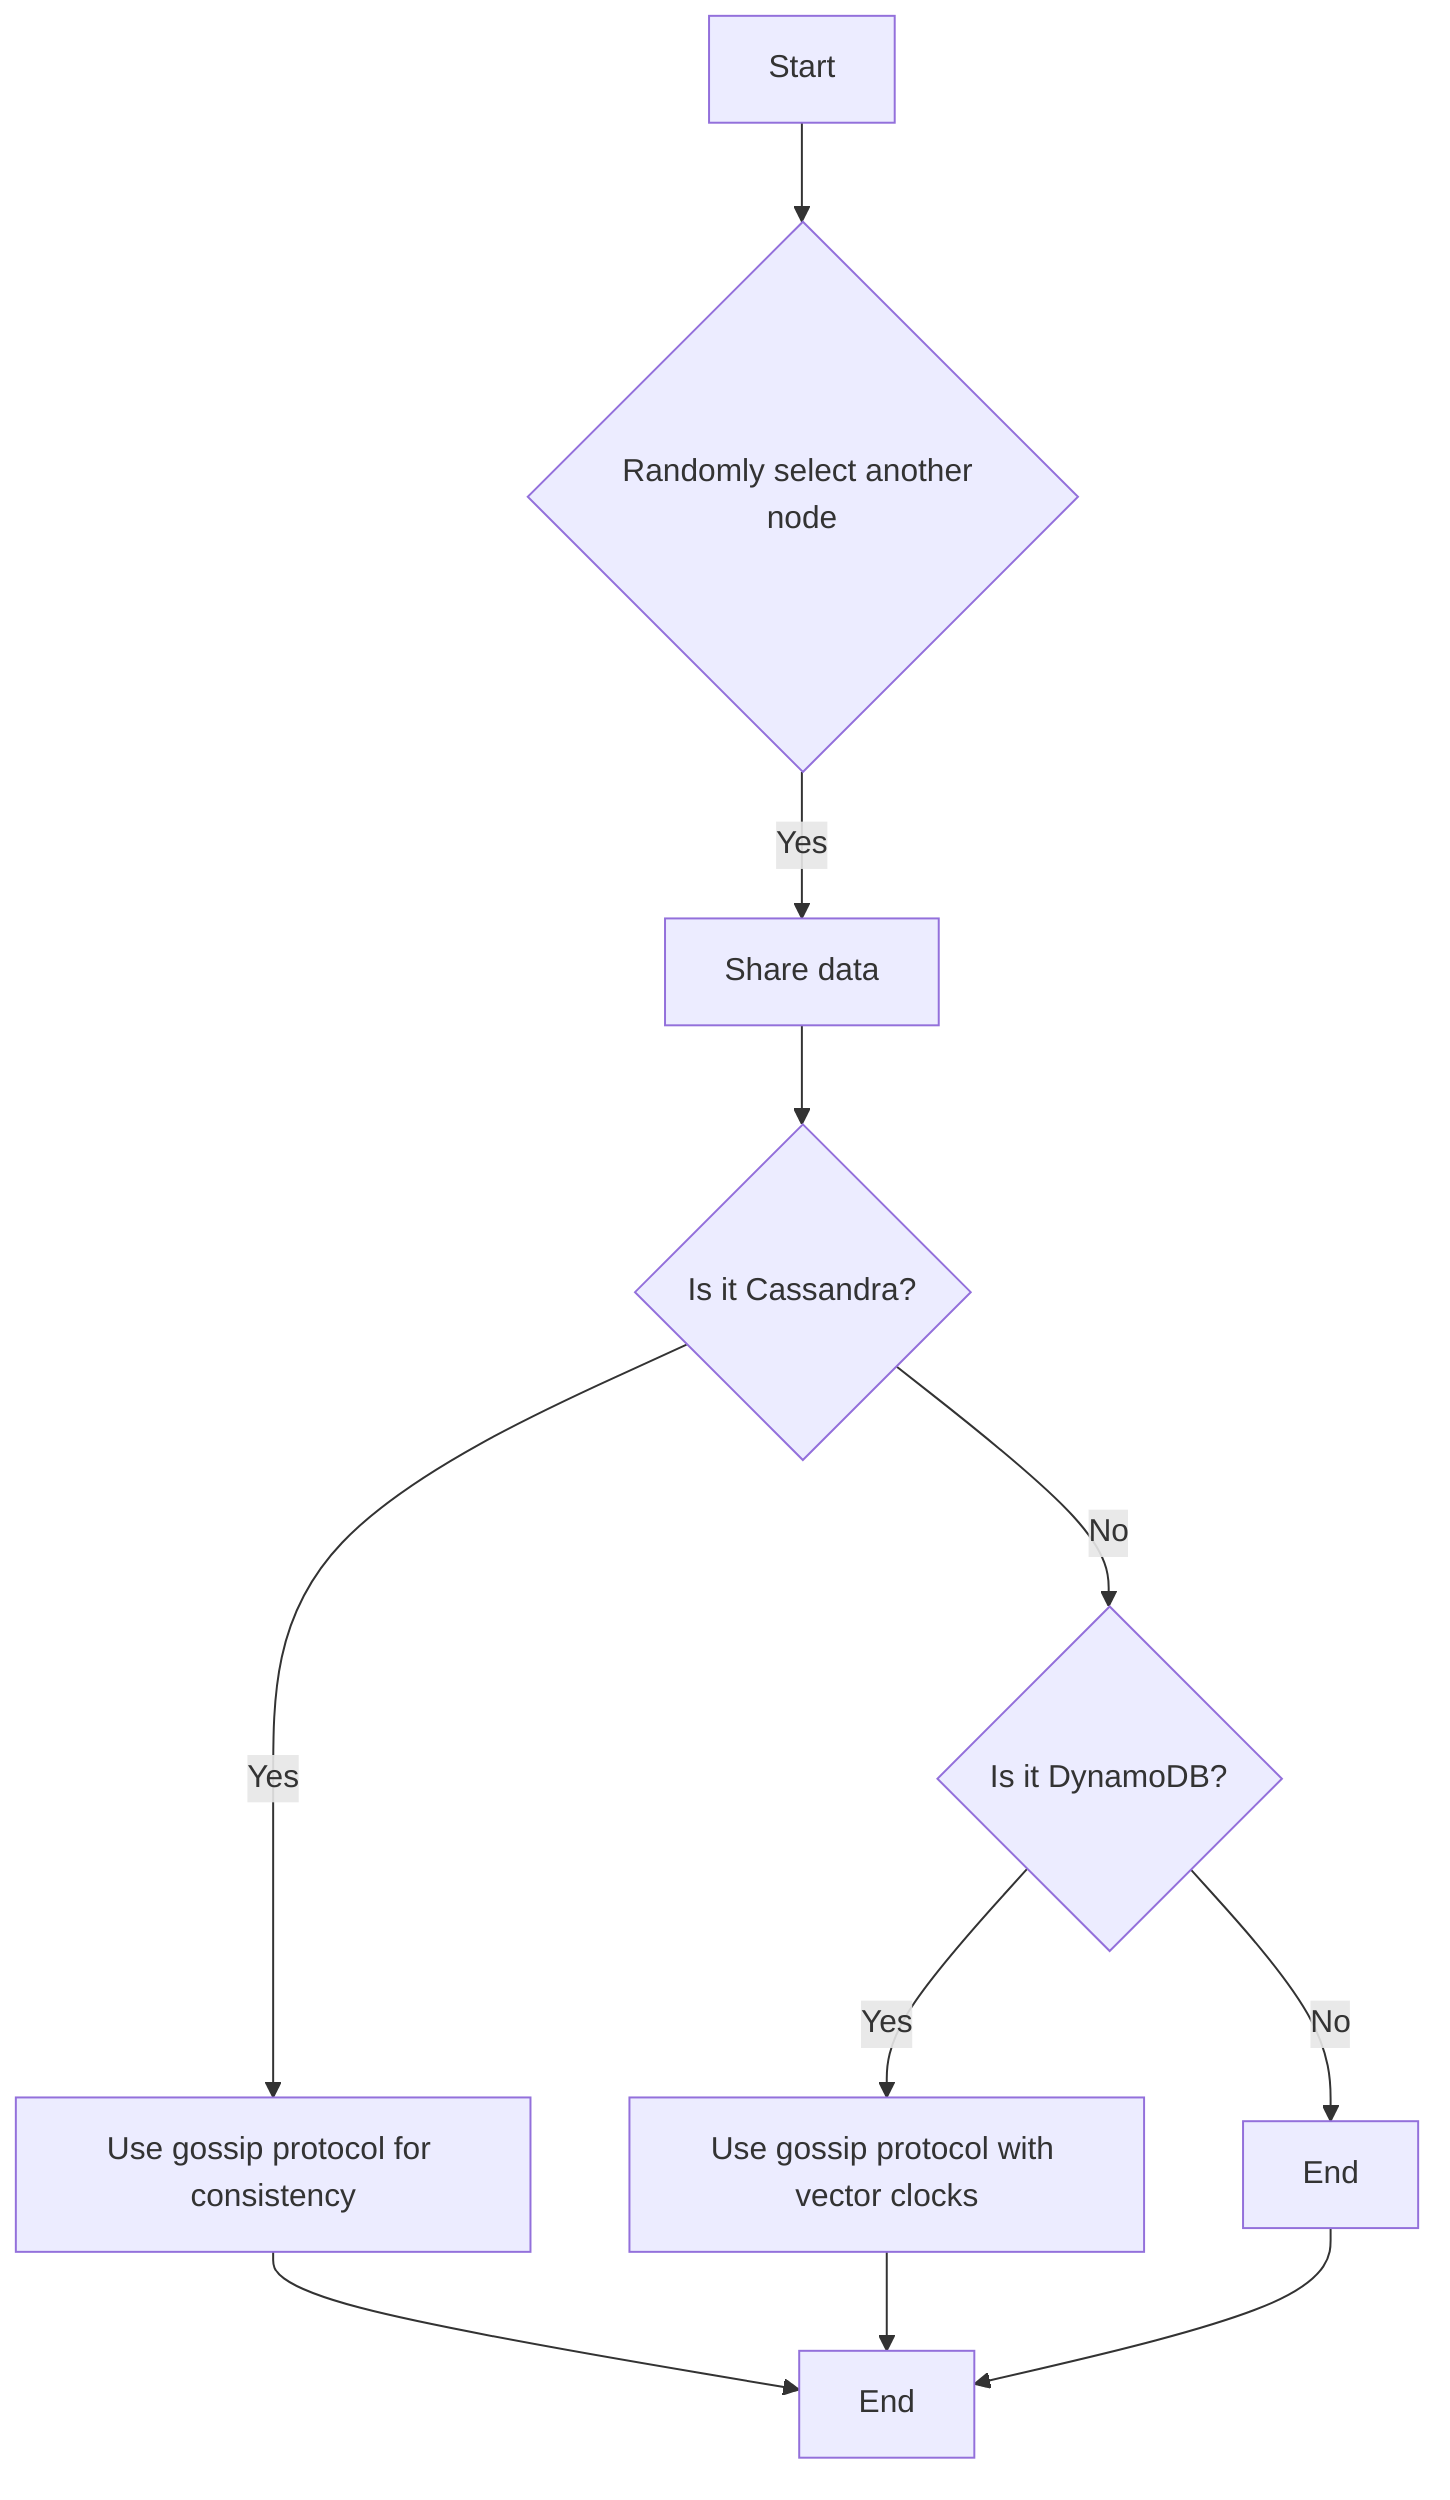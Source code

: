 graph TD;
    A[Start] --> B{Randomly select another node};
    B -- Yes --> C[Share data];
    C --> D{Is it Cassandra?};
    D -- Yes --> E[Use gossip protocol for consistency];
    D -- No --> F{Is it DynamoDB?};
    F -- Yes --> G[Use gossip protocol with vector clocks];
    F -- No --> H[End];
    E --> I[End];
    G --> I;
    H --> I;